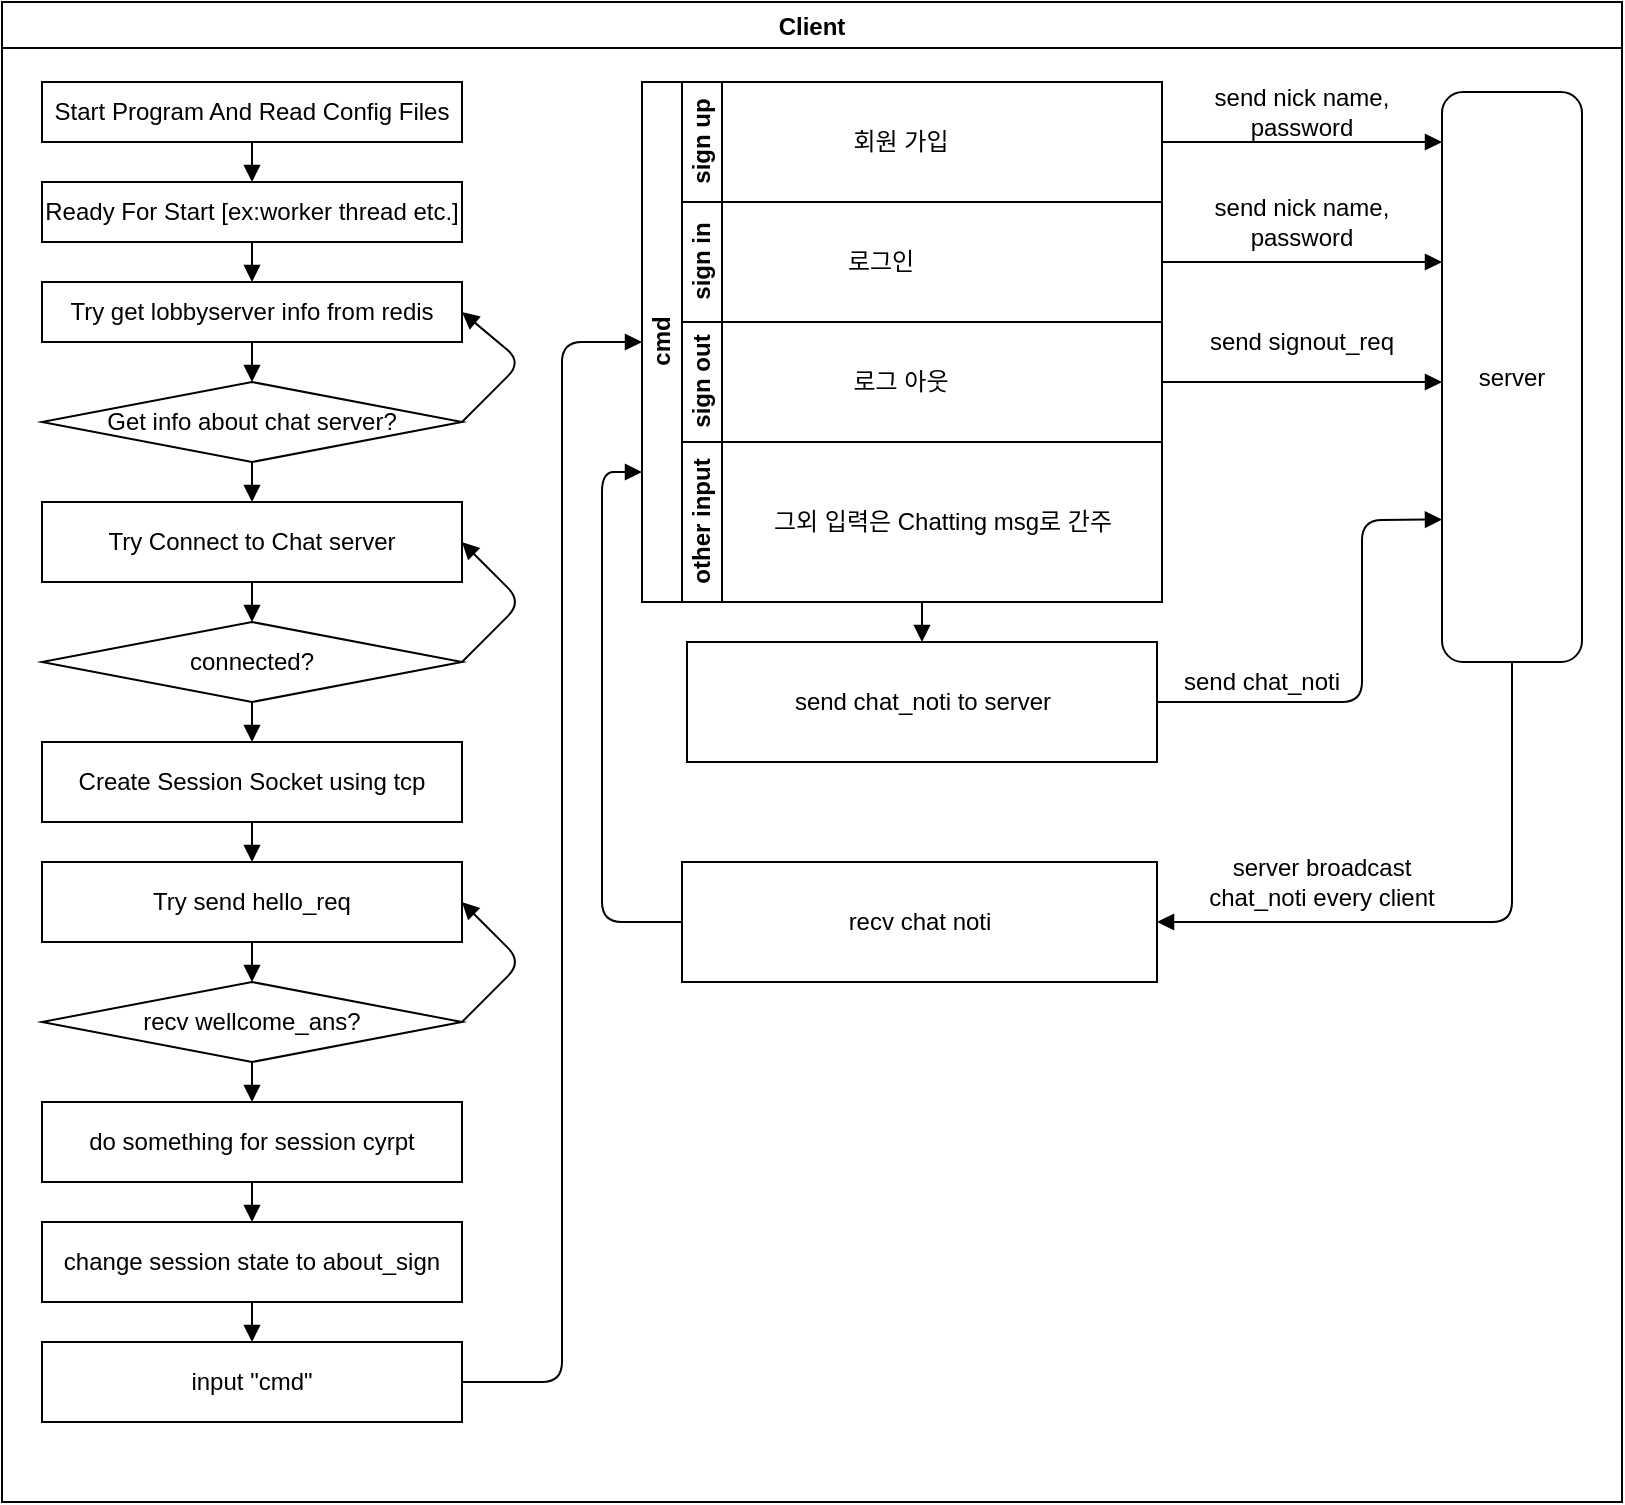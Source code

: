 <mxfile version="14.6.0" type="device"><diagram id="3Poo7cvYuUoZHeYYj45G" name="Page-1"><mxGraphModel dx="1422" dy="762" grid="1" gridSize="10" guides="1" tooltips="1" connect="1" arrows="1" fold="1" page="1" pageScale="1" pageWidth="827" pageHeight="1169" math="0" shadow="0"><root><mxCell id="0"/><mxCell id="1" parent="0"/><mxCell id="y_soPQn9z_uMlqGwRisE-2" value="Client" style="swimlane;" vertex="1" parent="1"><mxGeometry x="40" y="10" width="810" height="750" as="geometry"/></mxCell><mxCell id="y_soPQn9z_uMlqGwRisE-3" value="Start Program And Read Config Files" style="rounded=0;whiteSpace=wrap;html=1;" vertex="1" parent="y_soPQn9z_uMlqGwRisE-2"><mxGeometry x="20" y="40" width="210" height="30" as="geometry"/></mxCell><mxCell id="y_soPQn9z_uMlqGwRisE-4" value="Ready For Start [ex:worker thread etc.]" style="rounded=0;whiteSpace=wrap;html=1;" vertex="1" parent="y_soPQn9z_uMlqGwRisE-2"><mxGeometry x="20" y="90" width="210" height="30" as="geometry"/></mxCell><mxCell id="y_soPQn9z_uMlqGwRisE-5" value="Try get lobbyserver info from redis" style="rounded=0;whiteSpace=wrap;html=1;" vertex="1" parent="y_soPQn9z_uMlqGwRisE-2"><mxGeometry x="20" y="140" width="210" height="30" as="geometry"/></mxCell><mxCell id="y_soPQn9z_uMlqGwRisE-6" value="Get info about chat server?" style="rhombus;whiteSpace=wrap;html=1;" vertex="1" parent="y_soPQn9z_uMlqGwRisE-2"><mxGeometry x="20" y="190" width="210" height="40" as="geometry"/></mxCell><mxCell id="y_soPQn9z_uMlqGwRisE-7" value="Try Connect to Chat server" style="rounded=0;whiteSpace=wrap;html=1;" vertex="1" parent="y_soPQn9z_uMlqGwRisE-2"><mxGeometry x="20" y="250" width="210" height="40" as="geometry"/></mxCell><mxCell id="y_soPQn9z_uMlqGwRisE-8" value="connected?" style="rhombus;whiteSpace=wrap;html=1;" vertex="1" parent="y_soPQn9z_uMlqGwRisE-2"><mxGeometry x="20" y="310" width="210" height="40" as="geometry"/></mxCell><mxCell id="y_soPQn9z_uMlqGwRisE-9" value="Create Session Socket using tcp" style="rounded=0;whiteSpace=wrap;html=1;" vertex="1" parent="y_soPQn9z_uMlqGwRisE-2"><mxGeometry x="20" y="370" width="210" height="40" as="geometry"/></mxCell><mxCell id="y_soPQn9z_uMlqGwRisE-18" value="Try send hello_req" style="rounded=0;whiteSpace=wrap;html=1;" vertex="1" parent="y_soPQn9z_uMlqGwRisE-2"><mxGeometry x="20" y="430" width="210" height="40" as="geometry"/></mxCell><mxCell id="y_soPQn9z_uMlqGwRisE-19" value="recv wellcome_ans?" style="rhombus;whiteSpace=wrap;html=1;" vertex="1" parent="y_soPQn9z_uMlqGwRisE-2"><mxGeometry x="20" y="490" width="210" height="40" as="geometry"/></mxCell><mxCell id="y_soPQn9z_uMlqGwRisE-20" value="do something for session cyrpt" style="rounded=0;whiteSpace=wrap;html=1;" vertex="1" parent="y_soPQn9z_uMlqGwRisE-2"><mxGeometry x="20" y="550" width="210" height="40" as="geometry"/></mxCell><mxCell id="y_soPQn9z_uMlqGwRisE-21" value="change session state to about_sign" style="rounded=0;whiteSpace=wrap;html=1;" vertex="1" parent="y_soPQn9z_uMlqGwRisE-2"><mxGeometry x="20" y="610" width="210" height="40" as="geometry"/></mxCell><mxCell id="y_soPQn9z_uMlqGwRisE-22" value="input &quot;cmd&quot;" style="rounded=0;whiteSpace=wrap;html=1;" vertex="1" parent="y_soPQn9z_uMlqGwRisE-2"><mxGeometry x="20" y="670" width="210" height="40" as="geometry"/></mxCell><mxCell id="y_soPQn9z_uMlqGwRisE-23" value="cmd" style="swimlane;html=1;childLayout=stackLayout;resizeParent=1;resizeParentMax=0;horizontal=0;startSize=20;horizontalStack=0;" vertex="1" parent="y_soPQn9z_uMlqGwRisE-2"><mxGeometry x="320" y="40" width="260" height="260" as="geometry"/></mxCell><mxCell id="y_soPQn9z_uMlqGwRisE-24" value="sign up" style="swimlane;html=1;startSize=20;horizontal=0;" vertex="1" parent="y_soPQn9z_uMlqGwRisE-23"><mxGeometry x="20" width="240" height="60" as="geometry"/></mxCell><mxCell id="y_soPQn9z_uMlqGwRisE-29" value="회원 가입" style="text;html=1;align=center;verticalAlign=middle;resizable=0;points=[];autosize=1;strokeColor=none;" vertex="1" parent="y_soPQn9z_uMlqGwRisE-24"><mxGeometry x="74" y="20" width="70" height="20" as="geometry"/></mxCell><mxCell id="y_soPQn9z_uMlqGwRisE-25" value="sign in" style="swimlane;html=1;startSize=20;horizontal=0;" vertex="1" parent="y_soPQn9z_uMlqGwRisE-23"><mxGeometry x="20" y="60" width="240" height="60" as="geometry"/></mxCell><mxCell id="y_soPQn9z_uMlqGwRisE-30" value="로그인" style="text;html=1;align=center;verticalAlign=middle;resizable=0;points=[];autosize=1;strokeColor=none;" vertex="1" parent="y_soPQn9z_uMlqGwRisE-25"><mxGeometry x="74" y="20" width="50" height="20" as="geometry"/></mxCell><mxCell id="y_soPQn9z_uMlqGwRisE-27" value="sign out" style="swimlane;html=1;startSize=20;horizontal=0;" vertex="1" parent="y_soPQn9z_uMlqGwRisE-23"><mxGeometry x="20" y="120" width="240" height="60" as="geometry"/></mxCell><mxCell id="y_soPQn9z_uMlqGwRisE-31" value="로그 아웃" style="text;html=1;align=center;verticalAlign=middle;resizable=0;points=[];autosize=1;strokeColor=none;" vertex="1" parent="y_soPQn9z_uMlqGwRisE-27"><mxGeometry x="74" y="20" width="70" height="20" as="geometry"/></mxCell><mxCell id="y_soPQn9z_uMlqGwRisE-26" value="other input" style="swimlane;html=1;startSize=20;horizontal=0;" vertex="1" parent="y_soPQn9z_uMlqGwRisE-23"><mxGeometry x="20" y="180" width="240" height="80" as="geometry"/></mxCell><mxCell id="y_soPQn9z_uMlqGwRisE-32" value="그외 입력은 Chatting msg로 간주" style="text;html=1;align=center;verticalAlign=middle;resizable=0;points=[];autosize=1;strokeColor=none;" vertex="1" parent="y_soPQn9z_uMlqGwRisE-26"><mxGeometry x="35" y="30" width="190" height="20" as="geometry"/></mxCell><mxCell id="y_soPQn9z_uMlqGwRisE-35" value="" style="endArrow=block;endFill=1;endSize=6;html=1;exitX=0.5;exitY=1;exitDx=0;exitDy=0;entryX=0.5;entryY=0;entryDx=0;entryDy=0;" edge="1" parent="y_soPQn9z_uMlqGwRisE-2" source="y_soPQn9z_uMlqGwRisE-3" target="y_soPQn9z_uMlqGwRisE-4"><mxGeometry width="100" relative="1" as="geometry"><mxPoint x="480" y="400" as="sourcePoint"/><mxPoint x="580" y="400" as="targetPoint"/></mxGeometry></mxCell><mxCell id="y_soPQn9z_uMlqGwRisE-36" value="" style="endArrow=block;endFill=1;endSize=6;html=1;exitX=0.5;exitY=1;exitDx=0;exitDy=0;entryX=0.5;entryY=0;entryDx=0;entryDy=0;" edge="1" parent="y_soPQn9z_uMlqGwRisE-2" source="y_soPQn9z_uMlqGwRisE-4" target="y_soPQn9z_uMlqGwRisE-5"><mxGeometry width="100" relative="1" as="geometry"><mxPoint x="480" y="300" as="sourcePoint"/><mxPoint x="580" y="300" as="targetPoint"/></mxGeometry></mxCell><mxCell id="y_soPQn9z_uMlqGwRisE-38" value="" style="endArrow=block;endFill=1;endSize=6;html=1;exitX=1;exitY=0.5;exitDx=0;exitDy=0;entryX=1;entryY=0.5;entryDx=0;entryDy=0;" edge="1" parent="y_soPQn9z_uMlqGwRisE-2" source="y_soPQn9z_uMlqGwRisE-6" target="y_soPQn9z_uMlqGwRisE-5"><mxGeometry width="100" relative="1" as="geometry"><mxPoint x="145" y="140" as="sourcePoint"/><mxPoint x="145" y="160" as="targetPoint"/><Array as="points"><mxPoint x="260" y="180"/></Array></mxGeometry></mxCell><mxCell id="y_soPQn9z_uMlqGwRisE-39" value="" style="endArrow=block;endFill=1;endSize=6;html=1;exitX=0.5;exitY=1;exitDx=0;exitDy=0;entryX=0.5;entryY=0;entryDx=0;entryDy=0;" edge="1" parent="y_soPQn9z_uMlqGwRisE-2" source="y_soPQn9z_uMlqGwRisE-6" target="y_soPQn9z_uMlqGwRisE-7"><mxGeometry width="100" relative="1" as="geometry"><mxPoint x="480" y="400" as="sourcePoint"/><mxPoint x="580" y="400" as="targetPoint"/></mxGeometry></mxCell><mxCell id="y_soPQn9z_uMlqGwRisE-40" value="" style="endArrow=block;endFill=1;endSize=6;html=1;exitX=0.5;exitY=1;exitDx=0;exitDy=0;entryX=0.5;entryY=0;entryDx=0;entryDy=0;" edge="1" parent="y_soPQn9z_uMlqGwRisE-2" source="y_soPQn9z_uMlqGwRisE-7" target="y_soPQn9z_uMlqGwRisE-8"><mxGeometry width="100" relative="1" as="geometry"><mxPoint x="135" y="240" as="sourcePoint"/><mxPoint x="135" y="260" as="targetPoint"/></mxGeometry></mxCell><mxCell id="y_soPQn9z_uMlqGwRisE-41" value="" style="endArrow=block;endFill=1;endSize=6;html=1;exitX=0.5;exitY=1;exitDx=0;exitDy=0;entryX=0.5;entryY=0;entryDx=0;entryDy=0;" edge="1" parent="y_soPQn9z_uMlqGwRisE-2" source="y_soPQn9z_uMlqGwRisE-8" target="y_soPQn9z_uMlqGwRisE-9"><mxGeometry width="100" relative="1" as="geometry"><mxPoint x="135" y="300" as="sourcePoint"/><mxPoint x="135" y="320" as="targetPoint"/></mxGeometry></mxCell><mxCell id="y_soPQn9z_uMlqGwRisE-42" value="" style="endArrow=block;endFill=1;endSize=6;html=1;exitX=0.5;exitY=1;exitDx=0;exitDy=0;entryX=0.5;entryY=0;entryDx=0;entryDy=0;" edge="1" parent="y_soPQn9z_uMlqGwRisE-2" source="y_soPQn9z_uMlqGwRisE-9" target="y_soPQn9z_uMlqGwRisE-18"><mxGeometry width="100" relative="1" as="geometry"><mxPoint x="135" y="360" as="sourcePoint"/><mxPoint x="135" y="380" as="targetPoint"/></mxGeometry></mxCell><mxCell id="y_soPQn9z_uMlqGwRisE-43" value="" style="endArrow=block;endFill=1;endSize=6;html=1;exitX=0.5;exitY=1;exitDx=0;exitDy=0;entryX=0.5;entryY=0;entryDx=0;entryDy=0;" edge="1" parent="y_soPQn9z_uMlqGwRisE-2" source="y_soPQn9z_uMlqGwRisE-18" target="y_soPQn9z_uMlqGwRisE-19"><mxGeometry width="100" relative="1" as="geometry"><mxPoint x="135" y="420" as="sourcePoint"/><mxPoint x="135" y="440" as="targetPoint"/></mxGeometry></mxCell><mxCell id="y_soPQn9z_uMlqGwRisE-44" value="" style="endArrow=block;endFill=1;endSize=6;html=1;exitX=0.5;exitY=1;exitDx=0;exitDy=0;entryX=0.5;entryY=0;entryDx=0;entryDy=0;" edge="1" parent="y_soPQn9z_uMlqGwRisE-2" source="y_soPQn9z_uMlqGwRisE-19" target="y_soPQn9z_uMlqGwRisE-20"><mxGeometry width="100" relative="1" as="geometry"><mxPoint x="135" y="480" as="sourcePoint"/><mxPoint x="135" y="500" as="targetPoint"/></mxGeometry></mxCell><mxCell id="y_soPQn9z_uMlqGwRisE-45" value="" style="endArrow=block;endFill=1;endSize=6;html=1;exitX=0.5;exitY=1;exitDx=0;exitDy=0;entryX=0.5;entryY=0;entryDx=0;entryDy=0;" edge="1" parent="y_soPQn9z_uMlqGwRisE-2" source="y_soPQn9z_uMlqGwRisE-20" target="y_soPQn9z_uMlqGwRisE-21"><mxGeometry width="100" relative="1" as="geometry"><mxPoint x="135" y="540" as="sourcePoint"/><mxPoint x="135" y="560" as="targetPoint"/></mxGeometry></mxCell><mxCell id="y_soPQn9z_uMlqGwRisE-46" value="" style="endArrow=block;endFill=1;endSize=6;html=1;exitX=0.5;exitY=1;exitDx=0;exitDy=0;entryX=0.5;entryY=0;entryDx=0;entryDy=0;" edge="1" parent="y_soPQn9z_uMlqGwRisE-2" source="y_soPQn9z_uMlqGwRisE-21" target="y_soPQn9z_uMlqGwRisE-22"><mxGeometry width="100" relative="1" as="geometry"><mxPoint x="125" y="590" as="sourcePoint"/><mxPoint x="125" y="610" as="targetPoint"/></mxGeometry></mxCell><mxCell id="y_soPQn9z_uMlqGwRisE-47" value="" style="endArrow=block;endFill=1;endSize=6;html=1;exitX=1;exitY=0.5;exitDx=0;exitDy=0;entryX=1;entryY=0.5;entryDx=0;entryDy=0;" edge="1" parent="y_soPQn9z_uMlqGwRisE-2" source="y_soPQn9z_uMlqGwRisE-19" target="y_soPQn9z_uMlqGwRisE-18"><mxGeometry width="100" relative="1" as="geometry"><mxPoint x="135" y="540" as="sourcePoint"/><mxPoint x="135" y="560" as="targetPoint"/><Array as="points"><mxPoint x="260" y="480"/></Array></mxGeometry></mxCell><mxCell id="y_soPQn9z_uMlqGwRisE-48" value="" style="endArrow=block;endFill=1;endSize=6;html=1;exitX=1;exitY=0.5;exitDx=0;exitDy=0;entryX=1;entryY=0.5;entryDx=0;entryDy=0;" edge="1" parent="y_soPQn9z_uMlqGwRisE-2" source="y_soPQn9z_uMlqGwRisE-8" target="y_soPQn9z_uMlqGwRisE-7"><mxGeometry width="100" relative="1" as="geometry"><mxPoint x="240" y="520" as="sourcePoint"/><mxPoint x="270" y="360" as="targetPoint"/><Array as="points"><mxPoint x="260" y="300"/></Array></mxGeometry></mxCell><mxCell id="y_soPQn9z_uMlqGwRisE-49" value="" style="endArrow=block;endFill=1;endSize=6;html=1;exitX=1;exitY=0.5;exitDx=0;exitDy=0;entryX=0;entryY=0.5;entryDx=0;entryDy=0;" edge="1" parent="y_soPQn9z_uMlqGwRisE-2" source="y_soPQn9z_uMlqGwRisE-22" target="y_soPQn9z_uMlqGwRisE-23"><mxGeometry width="100" relative="1" as="geometry"><mxPoint x="480" y="500" as="sourcePoint"/><mxPoint x="580" y="500" as="targetPoint"/><Array as="points"><mxPoint x="280" y="690"/><mxPoint x="280" y="440"/><mxPoint x="280" y="170"/></Array></mxGeometry></mxCell><mxCell id="y_soPQn9z_uMlqGwRisE-50" value="" style="endArrow=block;endFill=1;endSize=6;html=1;" edge="1" parent="y_soPQn9z_uMlqGwRisE-2"><mxGeometry width="100" relative="1" as="geometry"><mxPoint x="580" y="70" as="sourcePoint"/><mxPoint x="720" y="70" as="targetPoint"/></mxGeometry></mxCell><mxCell id="y_soPQn9z_uMlqGwRisE-51" value="" style="endArrow=block;endFill=1;endSize=6;html=1;exitX=1;exitY=0.5;exitDx=0;exitDy=0;" edge="1" parent="y_soPQn9z_uMlqGwRisE-2" source="y_soPQn9z_uMlqGwRisE-25"><mxGeometry width="100" relative="1" as="geometry"><mxPoint x="600" y="154.5" as="sourcePoint"/><mxPoint x="720" y="130" as="targetPoint"/></mxGeometry></mxCell><mxCell id="y_soPQn9z_uMlqGwRisE-55" value="send chat_noti to server" style="rounded=0;whiteSpace=wrap;html=1;" vertex="1" parent="y_soPQn9z_uMlqGwRisE-2"><mxGeometry x="342.5" y="320" width="235" height="60" as="geometry"/></mxCell><mxCell id="y_soPQn9z_uMlqGwRisE-53" value="" style="endArrow=block;endFill=1;endSize=6;html=1;exitX=0.5;exitY=1;exitDx=0;exitDy=0;entryX=0.5;entryY=0;entryDx=0;entryDy=0;" edge="1" parent="y_soPQn9z_uMlqGwRisE-2" source="y_soPQn9z_uMlqGwRisE-26" target="y_soPQn9z_uMlqGwRisE-55"><mxGeometry width="100" relative="1" as="geometry"><mxPoint x="480" y="400" as="sourcePoint"/><mxPoint x="460" y="330" as="targetPoint"/></mxGeometry></mxCell><mxCell id="y_soPQn9z_uMlqGwRisE-56" value="recv chat noti" style="rounded=0;whiteSpace=wrap;html=1;" vertex="1" parent="y_soPQn9z_uMlqGwRisE-2"><mxGeometry x="340" y="430" width="237.5" height="60" as="geometry"/></mxCell><mxCell id="y_soPQn9z_uMlqGwRisE-59" value="send nick name, password" style="text;html=1;strokeColor=none;fillColor=none;align=center;verticalAlign=middle;whiteSpace=wrap;rounded=0;" vertex="1" parent="y_soPQn9z_uMlqGwRisE-2"><mxGeometry x="590" y="45" width="120" height="20" as="geometry"/></mxCell><mxCell id="y_soPQn9z_uMlqGwRisE-60" value="send nick name, password" style="text;html=1;strokeColor=none;fillColor=none;align=center;verticalAlign=middle;whiteSpace=wrap;rounded=0;" vertex="1" parent="y_soPQn9z_uMlqGwRisE-2"><mxGeometry x="590" y="100" width="120" height="20" as="geometry"/></mxCell><mxCell id="y_soPQn9z_uMlqGwRisE-62" value="send signout_req" style="text;html=1;strokeColor=none;fillColor=none;align=center;verticalAlign=middle;whiteSpace=wrap;rounded=0;" vertex="1" parent="y_soPQn9z_uMlqGwRisE-2"><mxGeometry x="590" y="160" width="120" height="20" as="geometry"/></mxCell><mxCell id="y_soPQn9z_uMlqGwRisE-64" value="send chat_noti" style="text;html=1;strokeColor=none;fillColor=none;align=center;verticalAlign=middle;whiteSpace=wrap;rounded=0;" vertex="1" parent="y_soPQn9z_uMlqGwRisE-2"><mxGeometry x="570" y="330" width="120" height="20" as="geometry"/></mxCell><mxCell id="y_soPQn9z_uMlqGwRisE-65" value="server broadcast chat_noti every client" style="text;html=1;strokeColor=none;fillColor=none;align=center;verticalAlign=middle;whiteSpace=wrap;rounded=0;" vertex="1" parent="y_soPQn9z_uMlqGwRisE-2"><mxGeometry x="590" y="430" width="140" height="20" as="geometry"/></mxCell><mxCell id="y_soPQn9z_uMlqGwRisE-57" value="" style="endArrow=block;endFill=1;endSize=6;html=1;exitX=1;exitY=0.5;exitDx=0;exitDy=0;entryX=0;entryY=0.75;entryDx=0;entryDy=0;" edge="1" parent="y_soPQn9z_uMlqGwRisE-2" source="y_soPQn9z_uMlqGwRisE-55" target="y_soPQn9z_uMlqGwRisE-68"><mxGeometry width="100" relative="1" as="geometry"><mxPoint x="480" y="400" as="sourcePoint"/><mxPoint x="775.04" y="379.04" as="targetPoint"/><Array as="points"><mxPoint x="680" y="350"/><mxPoint x="680" y="259"/></Array></mxGeometry></mxCell><mxCell id="y_soPQn9z_uMlqGwRisE-58" value="" style="endArrow=block;endFill=1;endSize=6;html=1;entryX=1;entryY=0.5;entryDx=0;entryDy=0;" edge="1" parent="y_soPQn9z_uMlqGwRisE-2" source="y_soPQn9z_uMlqGwRisE-68" target="y_soPQn9z_uMlqGwRisE-56"><mxGeometry width="100" relative="1" as="geometry"><mxPoint x="776" y="446" as="sourcePoint"/><mxPoint x="580" y="460" as="targetPoint"/><Array as="points"><mxPoint x="755" y="460"/></Array></mxGeometry></mxCell><mxCell id="y_soPQn9z_uMlqGwRisE-67" value="" style="endArrow=block;endFill=1;endSize=6;html=1;exitX=0;exitY=0.5;exitDx=0;exitDy=0;entryX=0;entryY=0.75;entryDx=0;entryDy=0;" edge="1" parent="y_soPQn9z_uMlqGwRisE-2" source="y_soPQn9z_uMlqGwRisE-56" target="y_soPQn9z_uMlqGwRisE-23"><mxGeometry width="100" relative="1" as="geometry"><mxPoint x="480" y="480" as="sourcePoint"/><mxPoint x="580" y="480" as="targetPoint"/><Array as="points"><mxPoint x="300" y="460"/><mxPoint x="300" y="235"/></Array></mxGeometry></mxCell><mxCell id="y_soPQn9z_uMlqGwRisE-68" value="server" style="rounded=1;whiteSpace=wrap;html=1;" vertex="1" parent="y_soPQn9z_uMlqGwRisE-2"><mxGeometry x="720" y="45" width="70" height="285" as="geometry"/></mxCell><mxCell id="y_soPQn9z_uMlqGwRisE-37" value="" style="endArrow=block;endFill=1;endSize=6;html=1;entryX=0.5;entryY=0;entryDx=0;entryDy=0;" edge="1" parent="1" target="y_soPQn9z_uMlqGwRisE-6"><mxGeometry width="100" relative="1" as="geometry"><mxPoint x="165" y="180" as="sourcePoint"/><mxPoint x="175" y="160" as="targetPoint"/></mxGeometry></mxCell><mxCell id="y_soPQn9z_uMlqGwRisE-52" value="" style="endArrow=block;endFill=1;endSize=6;html=1;exitX=1;exitY=0.5;exitDx=0;exitDy=0;" edge="1" parent="1" source="y_soPQn9z_uMlqGwRisE-27"><mxGeometry width="100" relative="1" as="geometry"><mxPoint x="630" y="150" as="sourcePoint"/><mxPoint x="760" y="200" as="targetPoint"/></mxGeometry></mxCell></root></mxGraphModel></diagram></mxfile>